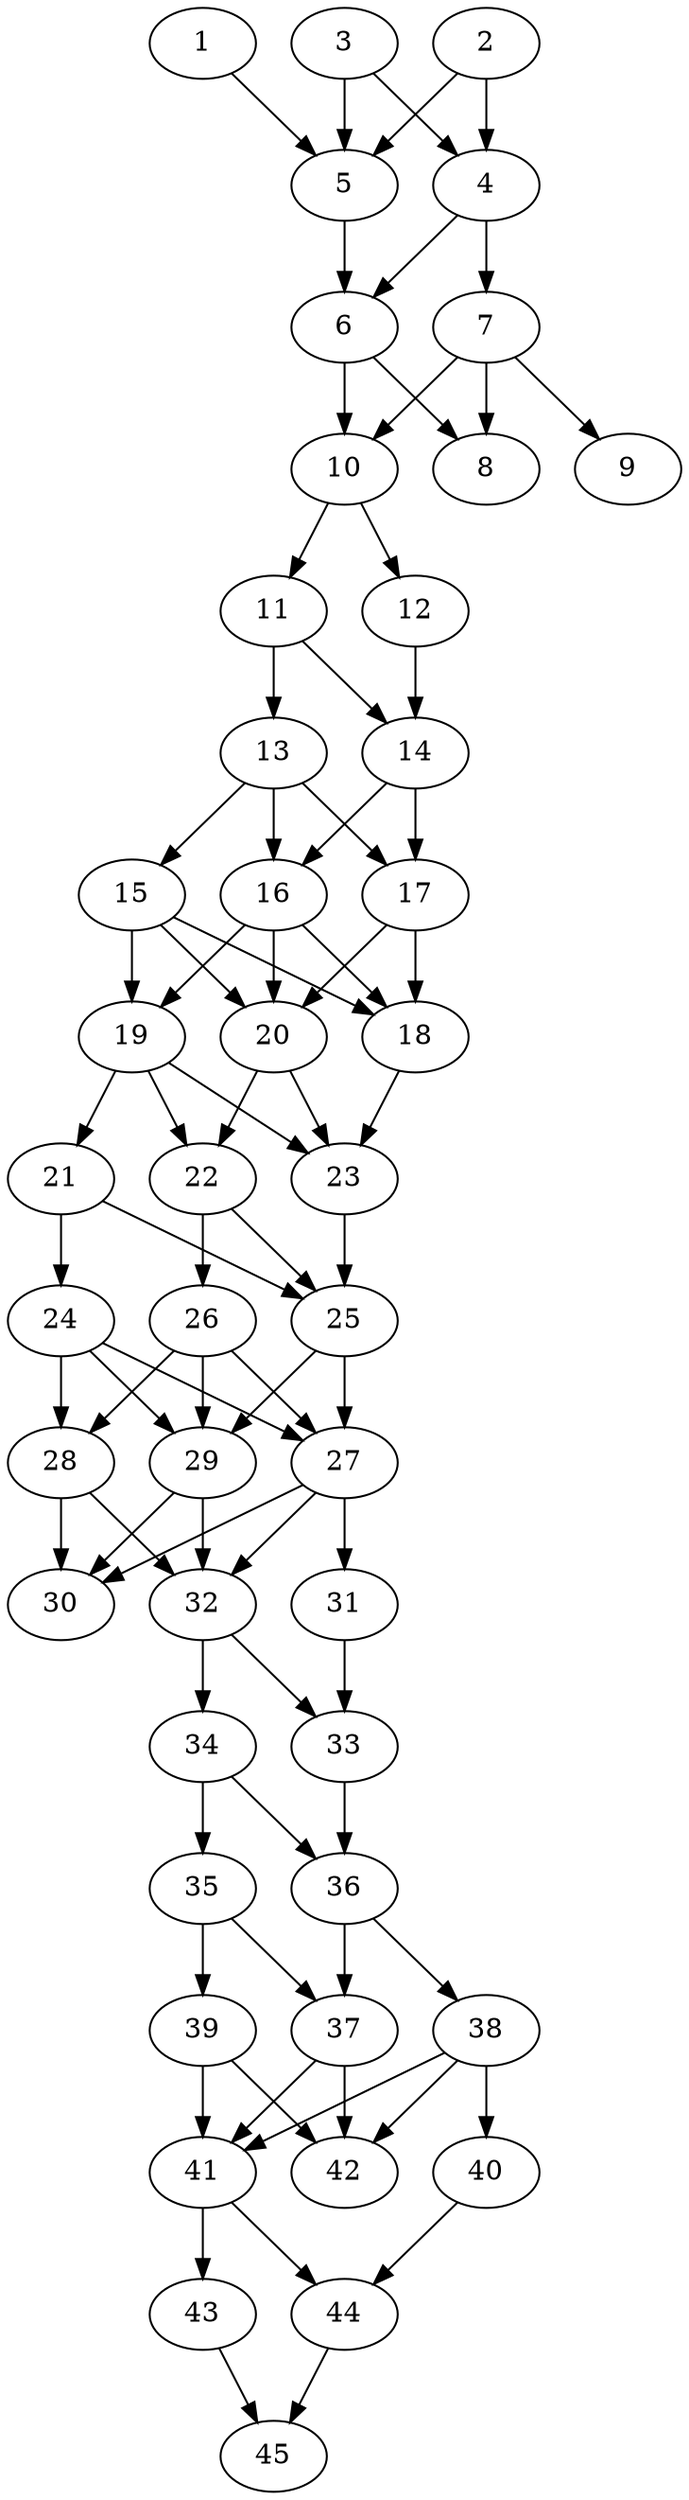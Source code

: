 // DAG automatically generated by daggen at Thu Oct  3 14:07:23 2019
// ./daggen --dot -n 45 --ccr 0.3 --fat 0.3 --regular 0.7 --density 0.9 --mindata 5242880 --maxdata 52428800 
digraph G {
  1 [size="151668053", alpha="0.11", expect_size="45500416"] 
  1 -> 5 [size ="45500416"]
  2 [size="128436907", alpha="0.13", expect_size="38531072"] 
  2 -> 4 [size ="38531072"]
  2 -> 5 [size ="38531072"]
  3 [size="161088853", alpha="0.17", expect_size="48326656"] 
  3 -> 4 [size ="48326656"]
  3 -> 5 [size ="48326656"]
  4 [size="117575680", alpha="0.06", expect_size="35272704"] 
  4 -> 6 [size ="35272704"]
  4 -> 7 [size ="35272704"]
  5 [size="80889173", alpha="0.09", expect_size="24266752"] 
  5 -> 6 [size ="24266752"]
  6 [size="116394667", alpha="0.17", expect_size="34918400"] 
  6 -> 8 [size ="34918400"]
  6 -> 10 [size ="34918400"]
  7 [size="137379840", alpha="0.08", expect_size="41213952"] 
  7 -> 8 [size ="41213952"]
  7 -> 9 [size ="41213952"]
  7 -> 10 [size ="41213952"]
  8 [size="67508907", alpha="0.07", expect_size="20252672"] 
  9 [size="27067733", alpha="0.14", expect_size="8120320"] 
  10 [size="164283733", alpha="0.01", expect_size="49285120"] 
  10 -> 11 [size ="49285120"]
  10 -> 12 [size ="49285120"]
  11 [size="106509653", alpha="0.16", expect_size="31952896"] 
  11 -> 13 [size ="31952896"]
  11 -> 14 [size ="31952896"]
  12 [size="36751360", alpha="0.09", expect_size="11025408"] 
  12 -> 14 [size ="11025408"]
  13 [size="139717973", alpha="0.06", expect_size="41915392"] 
  13 -> 15 [size ="41915392"]
  13 -> 16 [size ="41915392"]
  13 -> 17 [size ="41915392"]
  14 [size="113223680", alpha="0.16", expect_size="33967104"] 
  14 -> 16 [size ="33967104"]
  14 -> 17 [size ="33967104"]
  15 [size="157402453", alpha="0.20", expect_size="47220736"] 
  15 -> 18 [size ="47220736"]
  15 -> 19 [size ="47220736"]
  15 -> 20 [size ="47220736"]
  16 [size="71884800", alpha="0.01", expect_size="21565440"] 
  16 -> 18 [size ="21565440"]
  16 -> 19 [size ="21565440"]
  16 -> 20 [size ="21565440"]
  17 [size="50520747", alpha="0.17", expect_size="15156224"] 
  17 -> 18 [size ="15156224"]
  17 -> 20 [size ="15156224"]
  18 [size="116974933", alpha="0.12", expect_size="35092480"] 
  18 -> 23 [size ="35092480"]
  19 [size="170973867", alpha="0.16", expect_size="51292160"] 
  19 -> 21 [size ="51292160"]
  19 -> 22 [size ="51292160"]
  19 -> 23 [size ="51292160"]
  20 [size="123839147", alpha="0.10", expect_size="37151744"] 
  20 -> 22 [size ="37151744"]
  20 -> 23 [size ="37151744"]
  21 [size="133963093", alpha="0.01", expect_size="40188928"] 
  21 -> 24 [size ="40188928"]
  21 -> 25 [size ="40188928"]
  22 [size="99000320", alpha="0.06", expect_size="29700096"] 
  22 -> 25 [size ="29700096"]
  22 -> 26 [size ="29700096"]
  23 [size="171967147", alpha="0.09", expect_size="51590144"] 
  23 -> 25 [size ="51590144"]
  24 [size="59173547", alpha="0.05", expect_size="17752064"] 
  24 -> 27 [size ="17752064"]
  24 -> 28 [size ="17752064"]
  24 -> 29 [size ="17752064"]
  25 [size="31508480", alpha="0.10", expect_size="9452544"] 
  25 -> 27 [size ="9452544"]
  25 -> 29 [size ="9452544"]
  26 [size="30962347", alpha="0.06", expect_size="9288704"] 
  26 -> 27 [size ="9288704"]
  26 -> 28 [size ="9288704"]
  26 -> 29 [size ="9288704"]
  27 [size="40717653", alpha="0.19", expect_size="12215296"] 
  27 -> 30 [size ="12215296"]
  27 -> 31 [size ="12215296"]
  27 -> 32 [size ="12215296"]
  28 [size="173929813", alpha="0.17", expect_size="52178944"] 
  28 -> 30 [size ="52178944"]
  28 -> 32 [size ="52178944"]
  29 [size="112592213", alpha="0.17", expect_size="33777664"] 
  29 -> 30 [size ="33777664"]
  29 -> 32 [size ="33777664"]
  30 [size="77902507", alpha="0.15", expect_size="23370752"] 
  31 [size="153347413", alpha="0.05", expect_size="46004224"] 
  31 -> 33 [size ="46004224"]
  32 [size="158549333", alpha="0.17", expect_size="47564800"] 
  32 -> 33 [size ="47564800"]
  32 -> 34 [size ="47564800"]
  33 [size="47182507", alpha="0.04", expect_size="14154752"] 
  33 -> 36 [size ="14154752"]
  34 [size="120156160", alpha="0.04", expect_size="36046848"] 
  34 -> 35 [size ="36046848"]
  34 -> 36 [size ="36046848"]
  35 [size="162993493", alpha="0.02", expect_size="48898048"] 
  35 -> 37 [size ="48898048"]
  35 -> 39 [size ="48898048"]
  36 [size="81824427", alpha="0.06", expect_size="24547328"] 
  36 -> 37 [size ="24547328"]
  36 -> 38 [size ="24547328"]
  37 [size="132857173", alpha="0.15", expect_size="39857152"] 
  37 -> 41 [size ="39857152"]
  37 -> 42 [size ="39857152"]
  38 [size="121425920", alpha="0.16", expect_size="36427776"] 
  38 -> 40 [size ="36427776"]
  38 -> 41 [size ="36427776"]
  38 -> 42 [size ="36427776"]
  39 [size="97566720", alpha="0.17", expect_size="29270016"] 
  39 -> 41 [size ="29270016"]
  39 -> 42 [size ="29270016"]
  40 [size="70871040", alpha="0.12", expect_size="21261312"] 
  40 -> 44 [size ="21261312"]
  41 [size="30866773", alpha="0.01", expect_size="9260032"] 
  41 -> 43 [size ="9260032"]
  41 -> 44 [size ="9260032"]
  42 [size="66583893", alpha="0.00", expect_size="19975168"] 
  43 [size="40014507", alpha="0.20", expect_size="12004352"] 
  43 -> 45 [size ="12004352"]
  44 [size="73407147", alpha="0.04", expect_size="22022144"] 
  44 -> 45 [size ="22022144"]
  45 [size="105222827", alpha="0.10", expect_size="31566848"] 
}
